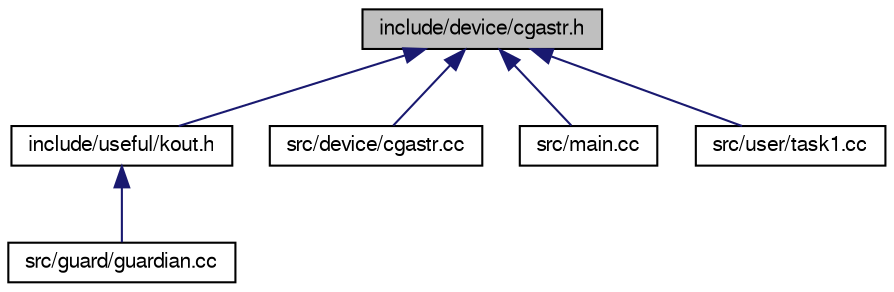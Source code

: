 digraph "include/device/cgastr.h"
{
  bgcolor="transparent";
  edge [fontname="FreeSans",fontsize="10",labelfontname="FreeSans",labelfontsize="10"];
  node [fontname="FreeSans",fontsize="10",shape=record];
  Node1 [label="include/device/cgastr.h",height=0.2,width=0.4,color="black", fillcolor="grey75", style="filled" fontcolor="black"];
  Node1 -> Node2 [dir="back",color="midnightblue",fontsize="10",style="solid",fontname="FreeSans"];
  Node2 [label="include/useful/kout.h",height=0.2,width=0.4,color="black",URL="$kout_8h.html",tooltip="alles notwendige zum nutzen der in main.cc deklarierten globalen Variable kout"];
  Node2 -> Node3 [dir="back",color="midnightblue",fontsize="10",style="solid",fontname="FreeSans"];
  Node3 [label="src/guard/guardian.cc",height=0.2,width=0.4,color="black",URL="$guardian_8cc.html"];
  Node1 -> Node4 [dir="back",color="midnightblue",fontsize="10",style="solid",fontname="FreeSans"];
  Node4 [label="src/device/cgastr.cc",height=0.2,width=0.4,color="black",URL="$cgastr_8cc.html"];
  Node1 -> Node5 [dir="back",color="midnightblue",fontsize="10",style="solid",fontname="FreeSans"];
  Node5 [label="src/main.cc",height=0.2,width=0.4,color="black",URL="$main_8cc.html",tooltip="Grunddatei von OOStuBS."];
  Node1 -> Node6 [dir="back",color="midnightblue",fontsize="10",style="solid",fontname="FreeSans"];
  Node6 [label="src/user/task1.cc",height=0.2,width=0.4,color="black",URL="$task1_8cc.html"];
}

